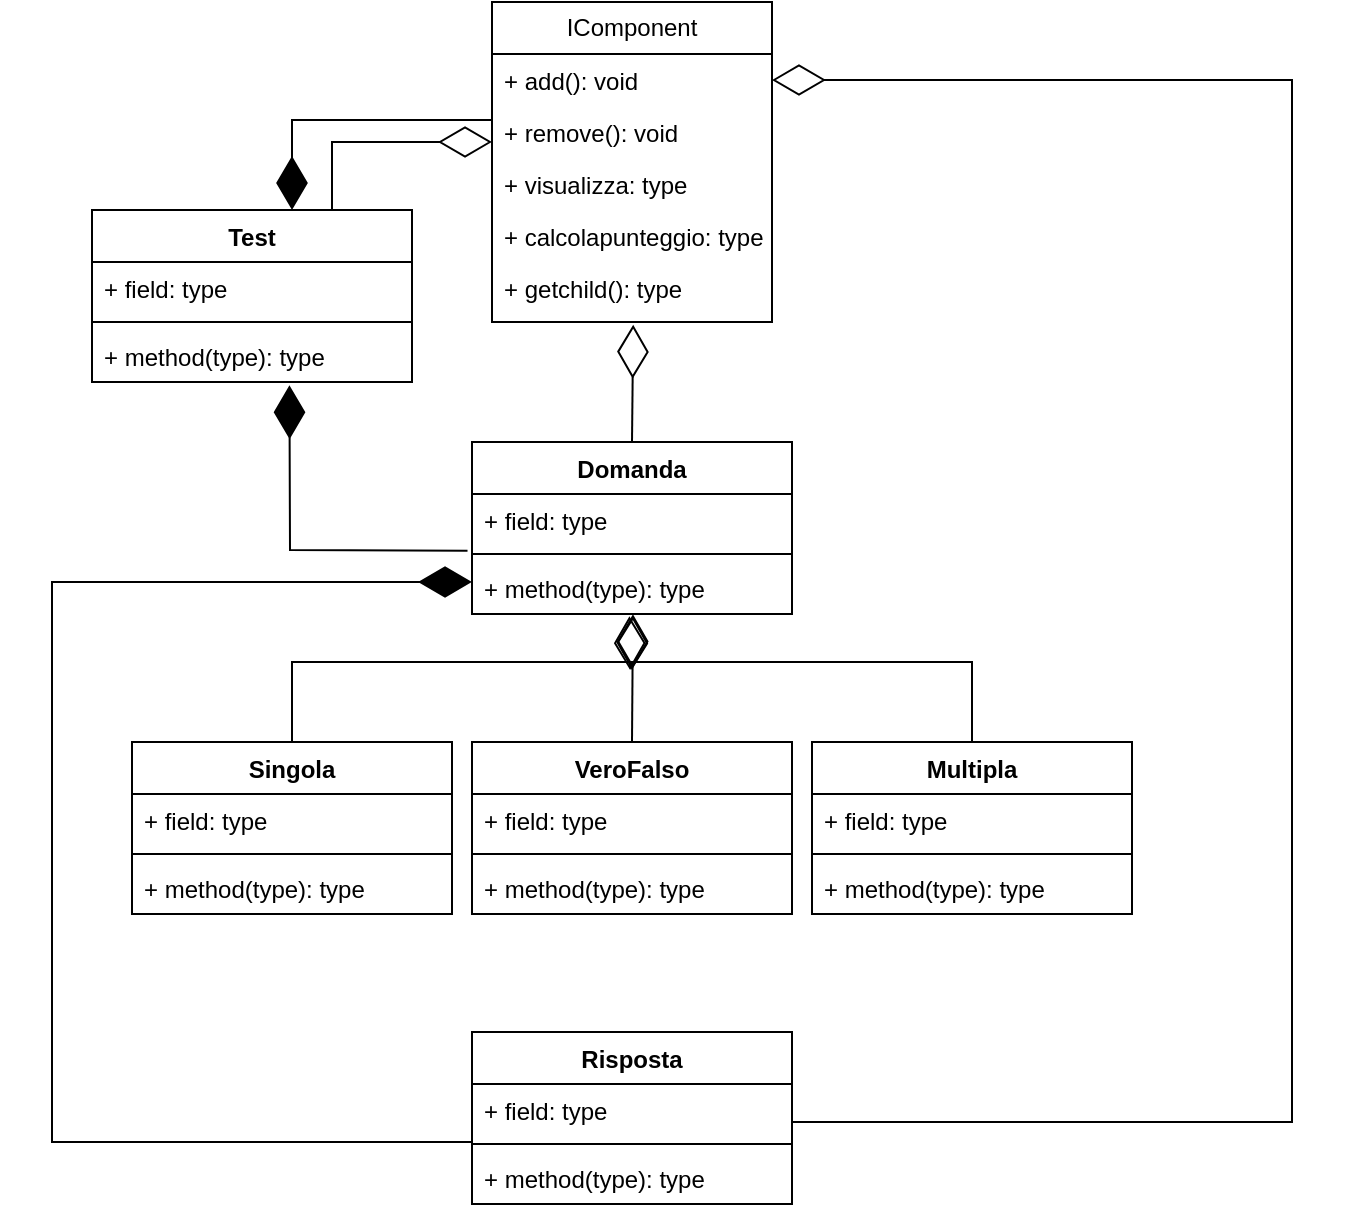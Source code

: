<mxfile version="22.1.18" type="device">
  <diagram name="Pagina-1" id="iC2f-1WiNzQ_xlKqPUXu">
    <mxGraphModel dx="1304" dy="702" grid="1" gridSize="10" guides="0" tooltips="1" connect="1" arrows="1" fold="1" page="1" pageScale="1" pageWidth="827" pageHeight="1169" math="0" shadow="0">
      <root>
        <mxCell id="0" />
        <mxCell id="1" parent="0" />
        <mxCell id="sR_UJwwzGBz73_TBXe6O-1" value="Test&lt;br&gt;" style="swimlane;fontStyle=1;align=center;verticalAlign=top;childLayout=stackLayout;horizontal=1;startSize=26;horizontalStack=0;resizeParent=1;resizeParentMax=0;resizeLast=0;collapsible=1;marginBottom=0;whiteSpace=wrap;html=1;" parent="1" vertex="1">
          <mxGeometry x="100" y="174" width="160" height="86" as="geometry">
            <mxRectangle x="300" y="70" width="60" height="30" as="alternateBounds" />
          </mxGeometry>
        </mxCell>
        <mxCell id="sR_UJwwzGBz73_TBXe6O-2" value="+ field: type" style="text;strokeColor=none;fillColor=none;align=left;verticalAlign=top;spacingLeft=4;spacingRight=4;overflow=hidden;rotatable=0;points=[[0,0.5],[1,0.5]];portConstraint=eastwest;whiteSpace=wrap;html=1;" parent="sR_UJwwzGBz73_TBXe6O-1" vertex="1">
          <mxGeometry y="26" width="160" height="26" as="geometry" />
        </mxCell>
        <mxCell id="sR_UJwwzGBz73_TBXe6O-3" value="" style="line;strokeWidth=1;fillColor=none;align=left;verticalAlign=middle;spacingTop=-1;spacingLeft=3;spacingRight=3;rotatable=0;labelPosition=right;points=[];portConstraint=eastwest;strokeColor=inherit;" parent="sR_UJwwzGBz73_TBXe6O-1" vertex="1">
          <mxGeometry y="52" width="160" height="8" as="geometry" />
        </mxCell>
        <mxCell id="sR_UJwwzGBz73_TBXe6O-4" value="+ method(type): type" style="text;strokeColor=none;fillColor=none;align=left;verticalAlign=top;spacingLeft=4;spacingRight=4;overflow=hidden;rotatable=0;points=[[0,0.5],[1,0.5]];portConstraint=eastwest;whiteSpace=wrap;html=1;" parent="sR_UJwwzGBz73_TBXe6O-1" vertex="1">
          <mxGeometry y="60" width="160" height="26" as="geometry" />
        </mxCell>
        <mxCell id="sR_UJwwzGBz73_TBXe6O-5" value="Singola" style="swimlane;fontStyle=1;align=center;verticalAlign=top;childLayout=stackLayout;horizontal=1;startSize=26;horizontalStack=0;resizeParent=1;resizeParentMax=0;resizeLast=0;collapsible=1;marginBottom=0;whiteSpace=wrap;html=1;" parent="1" vertex="1">
          <mxGeometry x="120" y="440" width="160" height="86" as="geometry" />
        </mxCell>
        <mxCell id="sR_UJwwzGBz73_TBXe6O-6" value="+ field: type" style="text;strokeColor=none;fillColor=none;align=left;verticalAlign=top;spacingLeft=4;spacingRight=4;overflow=hidden;rotatable=0;points=[[0,0.5],[1,0.5]];portConstraint=eastwest;whiteSpace=wrap;html=1;" parent="sR_UJwwzGBz73_TBXe6O-5" vertex="1">
          <mxGeometry y="26" width="160" height="26" as="geometry" />
        </mxCell>
        <mxCell id="sR_UJwwzGBz73_TBXe6O-7" value="" style="line;strokeWidth=1;fillColor=none;align=left;verticalAlign=middle;spacingTop=-1;spacingLeft=3;spacingRight=3;rotatable=0;labelPosition=right;points=[];portConstraint=eastwest;strokeColor=inherit;" parent="sR_UJwwzGBz73_TBXe6O-5" vertex="1">
          <mxGeometry y="52" width="160" height="8" as="geometry" />
        </mxCell>
        <mxCell id="sR_UJwwzGBz73_TBXe6O-8" value="+ method(type): type" style="text;strokeColor=none;fillColor=none;align=left;verticalAlign=top;spacingLeft=4;spacingRight=4;overflow=hidden;rotatable=0;points=[[0,0.5],[1,0.5]];portConstraint=eastwest;whiteSpace=wrap;html=1;" parent="sR_UJwwzGBz73_TBXe6O-5" vertex="1">
          <mxGeometry y="60" width="160" height="26" as="geometry" />
        </mxCell>
        <mxCell id="sR_UJwwzGBz73_TBXe6O-9" value="Risposta&lt;br&gt;" style="swimlane;fontStyle=1;align=center;verticalAlign=top;childLayout=stackLayout;horizontal=1;startSize=26;horizontalStack=0;resizeParent=1;resizeParentMax=0;resizeLast=0;collapsible=1;marginBottom=0;whiteSpace=wrap;html=1;" parent="1" vertex="1">
          <mxGeometry x="290" y="585" width="160" height="86" as="geometry" />
        </mxCell>
        <mxCell id="sR_UJwwzGBz73_TBXe6O-10" value="+ field: type" style="text;strokeColor=none;fillColor=none;align=left;verticalAlign=top;spacingLeft=4;spacingRight=4;overflow=hidden;rotatable=0;points=[[0,0.5],[1,0.5]];portConstraint=eastwest;whiteSpace=wrap;html=1;" parent="sR_UJwwzGBz73_TBXe6O-9" vertex="1">
          <mxGeometry y="26" width="160" height="26" as="geometry" />
        </mxCell>
        <mxCell id="sR_UJwwzGBz73_TBXe6O-11" value="" style="line;strokeWidth=1;fillColor=none;align=left;verticalAlign=middle;spacingTop=-1;spacingLeft=3;spacingRight=3;rotatable=0;labelPosition=right;points=[];portConstraint=eastwest;strokeColor=inherit;" parent="sR_UJwwzGBz73_TBXe6O-9" vertex="1">
          <mxGeometry y="52" width="160" height="8" as="geometry" />
        </mxCell>
        <mxCell id="sR_UJwwzGBz73_TBXe6O-12" value="+ method(type): type" style="text;strokeColor=none;fillColor=none;align=left;verticalAlign=top;spacingLeft=4;spacingRight=4;overflow=hidden;rotatable=0;points=[[0,0.5],[1,0.5]];portConstraint=eastwest;whiteSpace=wrap;html=1;" parent="sR_UJwwzGBz73_TBXe6O-9" vertex="1">
          <mxGeometry y="60" width="160" height="26" as="geometry" />
        </mxCell>
        <mxCell id="sR_UJwwzGBz73_TBXe6O-22" value="IComponent" style="swimlane;fontStyle=0;childLayout=stackLayout;horizontal=1;startSize=26;fillColor=none;horizontalStack=0;resizeParent=1;resizeParentMax=0;resizeLast=0;collapsible=1;marginBottom=0;whiteSpace=wrap;html=1;" parent="1" vertex="1">
          <mxGeometry x="300" y="70" width="140" height="160" as="geometry" />
        </mxCell>
        <mxCell id="sR_UJwwzGBz73_TBXe6O-23" value="+ add(): void" style="text;strokeColor=none;fillColor=none;align=left;verticalAlign=top;spacingLeft=4;spacingRight=4;overflow=hidden;rotatable=0;points=[[0,0.5],[1,0.5]];portConstraint=eastwest;whiteSpace=wrap;html=1;" parent="sR_UJwwzGBz73_TBXe6O-22" vertex="1">
          <mxGeometry y="26" width="140" height="26" as="geometry" />
        </mxCell>
        <mxCell id="sR_UJwwzGBz73_TBXe6O-24" value="+ remove(): void" style="text;strokeColor=none;fillColor=none;align=left;verticalAlign=top;spacingLeft=4;spacingRight=4;overflow=hidden;rotatable=0;points=[[0,0.5],[1,0.5]];portConstraint=eastwest;whiteSpace=wrap;html=1;" parent="sR_UJwwzGBz73_TBXe6O-22" vertex="1">
          <mxGeometry y="52" width="140" height="26" as="geometry" />
        </mxCell>
        <mxCell id="sR_UJwwzGBz73_TBXe6O-25" value="+ visualizza: type&lt;br&gt;" style="text;strokeColor=none;fillColor=none;align=left;verticalAlign=top;spacingLeft=4;spacingRight=4;overflow=hidden;rotatable=0;points=[[0,0.5],[1,0.5]];portConstraint=eastwest;whiteSpace=wrap;html=1;" parent="sR_UJwwzGBz73_TBXe6O-22" vertex="1">
          <mxGeometry y="78" width="140" height="82" as="geometry" />
        </mxCell>
        <mxCell id="Lyl-e7VeQXtgpU0Zvet2-26" value="" style="endArrow=diamondThin;endFill=1;endSize=24;html=1;rounded=0;entryX=0.75;entryY=0;entryDx=0;entryDy=0;" edge="1" parent="1">
          <mxGeometry width="160" relative="1" as="geometry">
            <mxPoint x="300" y="129" as="sourcePoint" />
            <mxPoint x="200" y="174" as="targetPoint" />
            <Array as="points">
              <mxPoint x="200" y="129" />
            </Array>
          </mxGeometry>
        </mxCell>
        <mxCell id="Lyl-e7VeQXtgpU0Zvet2-35" value="+ calcolapunteggio: type" style="text;strokeColor=none;fillColor=none;align=left;verticalAlign=top;spacingLeft=4;spacingRight=4;overflow=hidden;rotatable=0;points=[[0,0.5],[1,0.5]];portConstraint=eastwest;whiteSpace=wrap;html=1;" vertex="1" parent="1">
          <mxGeometry x="300" y="174" width="140" height="56" as="geometry" />
        </mxCell>
        <mxCell id="Lyl-e7VeQXtgpU0Zvet2-36" value="+ getchild(): type" style="text;strokeColor=none;fillColor=none;align=left;verticalAlign=top;spacingLeft=4;spacingRight=4;overflow=hidden;rotatable=0;points=[[0,0.5],[1,0.5]];portConstraint=eastwest;whiteSpace=wrap;html=1;" vertex="1" parent="1">
          <mxGeometry x="300" y="200" width="140" height="26" as="geometry" />
        </mxCell>
        <mxCell id="Lyl-e7VeQXtgpU0Zvet2-45" value="VeroFalso" style="swimlane;fontStyle=1;align=center;verticalAlign=top;childLayout=stackLayout;horizontal=1;startSize=26;horizontalStack=0;resizeParent=1;resizeParentMax=0;resizeLast=0;collapsible=1;marginBottom=0;whiteSpace=wrap;html=1;" vertex="1" parent="1">
          <mxGeometry x="290" y="440" width="160" height="86" as="geometry" />
        </mxCell>
        <mxCell id="Lyl-e7VeQXtgpU0Zvet2-46" value="+ field: type" style="text;strokeColor=none;fillColor=none;align=left;verticalAlign=top;spacingLeft=4;spacingRight=4;overflow=hidden;rotatable=0;points=[[0,0.5],[1,0.5]];portConstraint=eastwest;whiteSpace=wrap;html=1;" vertex="1" parent="Lyl-e7VeQXtgpU0Zvet2-45">
          <mxGeometry y="26" width="160" height="26" as="geometry" />
        </mxCell>
        <mxCell id="Lyl-e7VeQXtgpU0Zvet2-47" value="" style="line;strokeWidth=1;fillColor=none;align=left;verticalAlign=middle;spacingTop=-1;spacingLeft=3;spacingRight=3;rotatable=0;labelPosition=right;points=[];portConstraint=eastwest;strokeColor=inherit;" vertex="1" parent="Lyl-e7VeQXtgpU0Zvet2-45">
          <mxGeometry y="52" width="160" height="8" as="geometry" />
        </mxCell>
        <mxCell id="Lyl-e7VeQXtgpU0Zvet2-48" value="+ method(type): type" style="text;strokeColor=none;fillColor=none;align=left;verticalAlign=top;spacingLeft=4;spacingRight=4;overflow=hidden;rotatable=0;points=[[0,0.5],[1,0.5]];portConstraint=eastwest;whiteSpace=wrap;html=1;" vertex="1" parent="Lyl-e7VeQXtgpU0Zvet2-45">
          <mxGeometry y="60" width="160" height="26" as="geometry" />
        </mxCell>
        <mxCell id="Lyl-e7VeQXtgpU0Zvet2-49" value="Multipla" style="swimlane;fontStyle=1;align=center;verticalAlign=top;childLayout=stackLayout;horizontal=1;startSize=26;horizontalStack=0;resizeParent=1;resizeParentMax=0;resizeLast=0;collapsible=1;marginBottom=0;whiteSpace=wrap;html=1;" vertex="1" parent="1">
          <mxGeometry x="460" y="440" width="160" height="86" as="geometry" />
        </mxCell>
        <mxCell id="Lyl-e7VeQXtgpU0Zvet2-50" value="+ field: type" style="text;strokeColor=none;fillColor=none;align=left;verticalAlign=top;spacingLeft=4;spacingRight=4;overflow=hidden;rotatable=0;points=[[0,0.5],[1,0.5]];portConstraint=eastwest;whiteSpace=wrap;html=1;" vertex="1" parent="Lyl-e7VeQXtgpU0Zvet2-49">
          <mxGeometry y="26" width="160" height="26" as="geometry" />
        </mxCell>
        <mxCell id="Lyl-e7VeQXtgpU0Zvet2-51" value="" style="line;strokeWidth=1;fillColor=none;align=left;verticalAlign=middle;spacingTop=-1;spacingLeft=3;spacingRight=3;rotatable=0;labelPosition=right;points=[];portConstraint=eastwest;strokeColor=inherit;" vertex="1" parent="Lyl-e7VeQXtgpU0Zvet2-49">
          <mxGeometry y="52" width="160" height="8" as="geometry" />
        </mxCell>
        <mxCell id="Lyl-e7VeQXtgpU0Zvet2-52" value="+ method(type): type" style="text;strokeColor=none;fillColor=none;align=left;verticalAlign=top;spacingLeft=4;spacingRight=4;overflow=hidden;rotatable=0;points=[[0,0.5],[1,0.5]];portConstraint=eastwest;whiteSpace=wrap;html=1;" vertex="1" parent="Lyl-e7VeQXtgpU0Zvet2-49">
          <mxGeometry y="60" width="160" height="26" as="geometry" />
        </mxCell>
        <mxCell id="Lyl-e7VeQXtgpU0Zvet2-55" value="Domanda" style="swimlane;fontStyle=1;align=center;verticalAlign=top;childLayout=stackLayout;horizontal=1;startSize=26;horizontalStack=0;resizeParent=1;resizeParentMax=0;resizeLast=0;collapsible=1;marginBottom=0;whiteSpace=wrap;html=1;" vertex="1" parent="1">
          <mxGeometry x="290" y="290" width="160" height="86" as="geometry" />
        </mxCell>
        <mxCell id="Lyl-e7VeQXtgpU0Zvet2-59" value="" style="endArrow=diamondThin;endFill=0;endSize=24;html=1;rounded=0;entryX=0.49;entryY=1.025;entryDx=0;entryDy=0;entryPerimeter=0;" edge="1" parent="Lyl-e7VeQXtgpU0Zvet2-55">
          <mxGeometry width="160" relative="1" as="geometry">
            <mxPoint x="80" as="sourcePoint" />
            <mxPoint x="80.6" y="-58.6" as="targetPoint" />
          </mxGeometry>
        </mxCell>
        <mxCell id="Lyl-e7VeQXtgpU0Zvet2-56" value="+ field: type" style="text;strokeColor=none;fillColor=none;align=left;verticalAlign=top;spacingLeft=4;spacingRight=4;overflow=hidden;rotatable=0;points=[[0,0.5],[1,0.5]];portConstraint=eastwest;whiteSpace=wrap;html=1;" vertex="1" parent="Lyl-e7VeQXtgpU0Zvet2-55">
          <mxGeometry y="26" width="160" height="26" as="geometry" />
        </mxCell>
        <mxCell id="Lyl-e7VeQXtgpU0Zvet2-57" value="" style="line;strokeWidth=1;fillColor=none;align=left;verticalAlign=middle;spacingTop=-1;spacingLeft=3;spacingRight=3;rotatable=0;labelPosition=right;points=[];portConstraint=eastwest;strokeColor=inherit;" vertex="1" parent="Lyl-e7VeQXtgpU0Zvet2-55">
          <mxGeometry y="52" width="160" height="8" as="geometry" />
        </mxCell>
        <mxCell id="Lyl-e7VeQXtgpU0Zvet2-58" value="+ method(type): type" style="text;strokeColor=none;fillColor=none;align=left;verticalAlign=top;spacingLeft=4;spacingRight=4;overflow=hidden;rotatable=0;points=[[0,0.5],[1,0.5]];portConstraint=eastwest;whiteSpace=wrap;html=1;" vertex="1" parent="Lyl-e7VeQXtgpU0Zvet2-55">
          <mxGeometry y="60" width="160" height="26" as="geometry" />
        </mxCell>
        <mxCell id="Lyl-e7VeQXtgpU0Zvet2-63" value="" style="endArrow=diamondThin;endFill=0;endSize=24;html=1;rounded=0;entryX=1;entryY=0.5;entryDx=0;entryDy=0;" edge="1" parent="1" target="sR_UJwwzGBz73_TBXe6O-23">
          <mxGeometry width="160" relative="1" as="geometry">
            <mxPoint x="450" y="630" as="sourcePoint" />
            <mxPoint x="700" y="110" as="targetPoint" />
            <Array as="points">
              <mxPoint x="700" y="630" />
              <mxPoint x="700" y="109" />
            </Array>
          </mxGeometry>
        </mxCell>
        <mxCell id="Lyl-e7VeQXtgpU0Zvet2-60" value="" style="endArrow=diamondThin;endFill=1;endSize=24;html=1;rounded=0;exitX=-0.014;exitY=-0.217;exitDx=0;exitDy=0;exitPerimeter=0;entryX=0.617;entryY=1.063;entryDx=0;entryDy=0;entryPerimeter=0;" edge="1" parent="1" source="Lyl-e7VeQXtgpU0Zvet2-58" target="sR_UJwwzGBz73_TBXe6O-4">
          <mxGeometry width="160" relative="1" as="geometry">
            <mxPoint x="130" y="340" as="sourcePoint" />
            <mxPoint x="290" y="340" as="targetPoint" />
            <Array as="points">
              <mxPoint x="199" y="344" />
            </Array>
          </mxGeometry>
        </mxCell>
        <mxCell id="Lyl-e7VeQXtgpU0Zvet2-64" value="" style="endArrow=diamondThin;endFill=1;endSize=24;html=1;rounded=0;exitX=0;exitY=0.375;exitDx=0;exitDy=0;exitPerimeter=0;" edge="1" parent="1" source="sR_UJwwzGBz73_TBXe6O-11">
          <mxGeometry width="160" relative="1" as="geometry">
            <mxPoint x="80" y="660" as="sourcePoint" />
            <mxPoint x="290" y="360" as="targetPoint" />
            <Array as="points">
              <mxPoint x="80" y="640" />
              <mxPoint x="80" y="360" />
            </Array>
          </mxGeometry>
        </mxCell>
        <mxCell id="Lyl-e7VeQXtgpU0Zvet2-65" value="" style="endArrow=diamondThin;endFill=0;endSize=24;html=1;rounded=0;exitX=0.75;exitY=0;exitDx=0;exitDy=0;" edge="1" parent="1" source="sR_UJwwzGBz73_TBXe6O-1">
          <mxGeometry width="160" relative="1" as="geometry">
            <mxPoint x="140" y="140" as="sourcePoint" />
            <mxPoint x="300" y="140" as="targetPoint" />
            <Array as="points">
              <mxPoint x="220" y="140" />
            </Array>
          </mxGeometry>
        </mxCell>
        <mxCell id="Lyl-e7VeQXtgpU0Zvet2-66" value="" style="endArrow=diamondThin;endFill=0;endSize=24;html=1;rounded=0;exitX=0.5;exitY=0;exitDx=0;exitDy=0;entryX=0.503;entryY=1.007;entryDx=0;entryDy=0;entryPerimeter=0;" edge="1" parent="1" source="Lyl-e7VeQXtgpU0Zvet2-45" target="Lyl-e7VeQXtgpU0Zvet2-58">
          <mxGeometry width="160" relative="1" as="geometry">
            <mxPoint x="520" y="500" as="sourcePoint" />
            <mxPoint x="370" y="380" as="targetPoint" />
          </mxGeometry>
        </mxCell>
        <mxCell id="Lyl-e7VeQXtgpU0Zvet2-67" value="" style="endArrow=diamondThin;endFill=0;endSize=24;html=1;rounded=0;exitX=0.5;exitY=0;exitDx=0;exitDy=0;entryX=0.503;entryY=1.042;entryDx=0;entryDy=0;entryPerimeter=0;" edge="1" parent="1" source="sR_UJwwzGBz73_TBXe6O-5" target="Lyl-e7VeQXtgpU0Zvet2-58">
          <mxGeometry width="160" relative="1" as="geometry">
            <mxPoint x="200" y="410" as="sourcePoint" />
            <mxPoint x="370" y="380" as="targetPoint" />
            <Array as="points">
              <mxPoint x="200" y="400" />
              <mxPoint x="370" y="400" />
            </Array>
          </mxGeometry>
        </mxCell>
        <mxCell id="Lyl-e7VeQXtgpU0Zvet2-68" value="" style="endArrow=diamondThin;endFill=0;endSize=24;html=1;rounded=0;entryX=0.492;entryY=1.042;entryDx=0;entryDy=0;entryPerimeter=0;exitX=0.5;exitY=0;exitDx=0;exitDy=0;" edge="1" parent="1" source="Lyl-e7VeQXtgpU0Zvet2-49" target="Lyl-e7VeQXtgpU0Zvet2-58">
          <mxGeometry width="160" relative="1" as="geometry">
            <mxPoint x="390" y="470" as="sourcePoint" />
            <mxPoint x="390" y="380" as="targetPoint" />
            <Array as="points">
              <mxPoint x="540" y="400" />
              <mxPoint x="369" y="400" />
            </Array>
          </mxGeometry>
        </mxCell>
      </root>
    </mxGraphModel>
  </diagram>
</mxfile>
